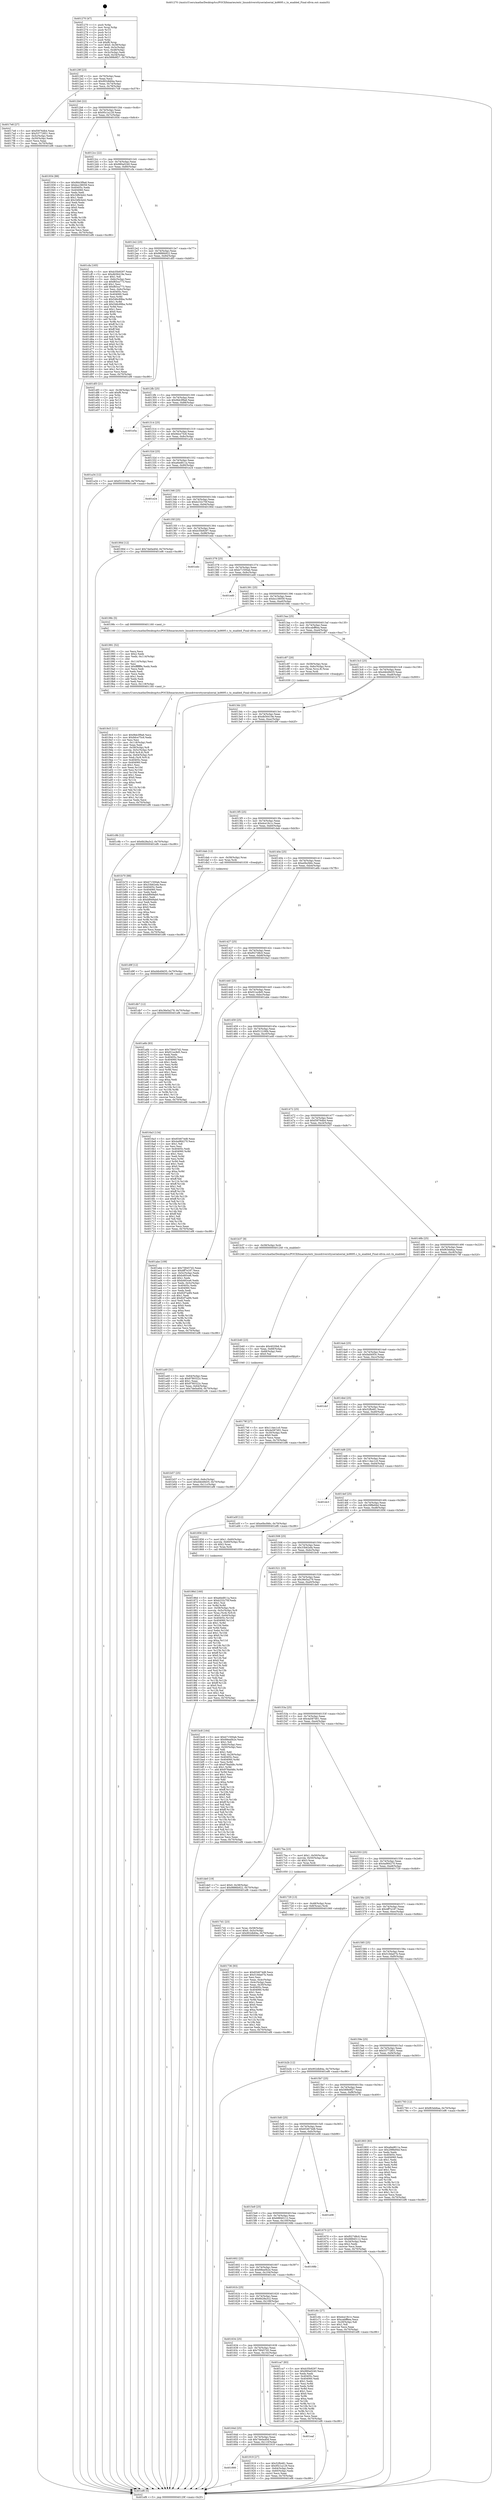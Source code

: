 digraph "0x401270" {
  label = "0x401270 (/mnt/c/Users/mathe/Desktop/tcc/POCII/binaries/extr_linuxdriversttyserialserial_ks8695.c_tx_enabled_Final-ollvm.out::main(0))"
  labelloc = "t"
  node[shape=record]

  Entry [label="",width=0.3,height=0.3,shape=circle,fillcolor=black,style=filled]
  "0x40129f" [label="{
     0x40129f [23]\l
     | [instrs]\l
     &nbsp;&nbsp;0x40129f \<+3\>: mov -0x70(%rbp),%eax\l
     &nbsp;&nbsp;0x4012a2 \<+2\>: mov %eax,%ecx\l
     &nbsp;&nbsp;0x4012a4 \<+6\>: sub $0x902db84a,%ecx\l
     &nbsp;&nbsp;0x4012aa \<+3\>: mov %eax,-0x74(%rbp)\l
     &nbsp;&nbsp;0x4012ad \<+3\>: mov %ecx,-0x78(%rbp)\l
     &nbsp;&nbsp;0x4012b0 \<+6\>: je 00000000004017e8 \<main+0x578\>\l
  }"]
  "0x4017e8" [label="{
     0x4017e8 [27]\l
     | [instrs]\l
     &nbsp;&nbsp;0x4017e8 \<+5\>: mov $0xf3976db4,%eax\l
     &nbsp;&nbsp;0x4017ed \<+5\>: mov $0x53772851,%ecx\l
     &nbsp;&nbsp;0x4017f2 \<+3\>: mov -0x5c(%rbp),%edx\l
     &nbsp;&nbsp;0x4017f5 \<+3\>: cmp -0x50(%rbp),%edx\l
     &nbsp;&nbsp;0x4017f8 \<+3\>: cmovl %ecx,%eax\l
     &nbsp;&nbsp;0x4017fb \<+3\>: mov %eax,-0x70(%rbp)\l
     &nbsp;&nbsp;0x4017fe \<+5\>: jmp 0000000000401ef6 \<main+0xc86\>\l
  }"]
  "0x4012b6" [label="{
     0x4012b6 [22]\l
     | [instrs]\l
     &nbsp;&nbsp;0x4012b6 \<+5\>: jmp 00000000004012bb \<main+0x4b\>\l
     &nbsp;&nbsp;0x4012bb \<+3\>: mov -0x74(%rbp),%eax\l
     &nbsp;&nbsp;0x4012be \<+5\>: sub $0x95c1a129,%eax\l
     &nbsp;&nbsp;0x4012c3 \<+3\>: mov %eax,-0x7c(%rbp)\l
     &nbsp;&nbsp;0x4012c6 \<+6\>: je 0000000000401934 \<main+0x6c4\>\l
  }"]
  Exit [label="",width=0.3,height=0.3,shape=circle,fillcolor=black,style=filled,peripheries=2]
  "0x401934" [label="{
     0x401934 [88]\l
     | [instrs]\l
     &nbsp;&nbsp;0x401934 \<+5\>: mov $0x9bb3f9a6,%eax\l
     &nbsp;&nbsp;0x401939 \<+5\>: mov $0xbcc38059,%ecx\l
     &nbsp;&nbsp;0x40193e \<+7\>: mov 0x40405c,%edx\l
     &nbsp;&nbsp;0x401945 \<+7\>: mov 0x404060,%esi\l
     &nbsp;&nbsp;0x40194c \<+2\>: mov %edx,%edi\l
     &nbsp;&nbsp;0x40194e \<+6\>: sub $0x34fb3e42,%edi\l
     &nbsp;&nbsp;0x401954 \<+3\>: sub $0x1,%edi\l
     &nbsp;&nbsp;0x401957 \<+6\>: add $0x34fb3e42,%edi\l
     &nbsp;&nbsp;0x40195d \<+3\>: imul %edi,%edx\l
     &nbsp;&nbsp;0x401960 \<+3\>: and $0x1,%edx\l
     &nbsp;&nbsp;0x401963 \<+3\>: cmp $0x0,%edx\l
     &nbsp;&nbsp;0x401966 \<+4\>: sete %r8b\l
     &nbsp;&nbsp;0x40196a \<+3\>: cmp $0xa,%esi\l
     &nbsp;&nbsp;0x40196d \<+4\>: setl %r9b\l
     &nbsp;&nbsp;0x401971 \<+3\>: mov %r8b,%r10b\l
     &nbsp;&nbsp;0x401974 \<+3\>: and %r9b,%r10b\l
     &nbsp;&nbsp;0x401977 \<+3\>: xor %r9b,%r8b\l
     &nbsp;&nbsp;0x40197a \<+3\>: or %r8b,%r10b\l
     &nbsp;&nbsp;0x40197d \<+4\>: test $0x1,%r10b\l
     &nbsp;&nbsp;0x401981 \<+3\>: cmovne %ecx,%eax\l
     &nbsp;&nbsp;0x401984 \<+3\>: mov %eax,-0x70(%rbp)\l
     &nbsp;&nbsp;0x401987 \<+5\>: jmp 0000000000401ef6 \<main+0xc86\>\l
  }"]
  "0x4012cc" [label="{
     0x4012cc [22]\l
     | [instrs]\l
     &nbsp;&nbsp;0x4012cc \<+5\>: jmp 00000000004012d1 \<main+0x61\>\l
     &nbsp;&nbsp;0x4012d1 \<+3\>: mov -0x74(%rbp),%eax\l
     &nbsp;&nbsp;0x4012d4 \<+5\>: sub $0x980a0240,%eax\l
     &nbsp;&nbsp;0x4012d9 \<+3\>: mov %eax,-0x80(%rbp)\l
     &nbsp;&nbsp;0x4012dc \<+6\>: je 0000000000401cfa \<main+0xa8a\>\l
  }"]
  "0x401db7" [label="{
     0x401db7 [12]\l
     | [instrs]\l
     &nbsp;&nbsp;0x401db7 \<+7\>: movl $0x36e5a279,-0x70(%rbp)\l
     &nbsp;&nbsp;0x401dbe \<+5\>: jmp 0000000000401ef6 \<main+0xc86\>\l
  }"]
  "0x401cfa" [label="{
     0x401cfa [165]\l
     | [instrs]\l
     &nbsp;&nbsp;0x401cfa \<+5\>: mov $0xb35b9297,%eax\l
     &nbsp;&nbsp;0x401cff \<+5\>: mov $0xdb56419e,%ecx\l
     &nbsp;&nbsp;0x401d04 \<+2\>: mov $0x1,%dl\l
     &nbsp;&nbsp;0x401d06 \<+3\>: mov -0x6c(%rbp),%esi\l
     &nbsp;&nbsp;0x401d09 \<+6\>: sub $0xf83ca773,%esi\l
     &nbsp;&nbsp;0x401d0f \<+3\>: add $0x1,%esi\l
     &nbsp;&nbsp;0x401d12 \<+6\>: add $0xf83ca773,%esi\l
     &nbsp;&nbsp;0x401d18 \<+3\>: mov %esi,-0x6c(%rbp)\l
     &nbsp;&nbsp;0x401d1b \<+7\>: mov 0x40405c,%esi\l
     &nbsp;&nbsp;0x401d22 \<+7\>: mov 0x404060,%edi\l
     &nbsp;&nbsp;0x401d29 \<+3\>: mov %esi,%r8d\l
     &nbsp;&nbsp;0x401d2c \<+7\>: sub $0x546c89ba,%r8d\l
     &nbsp;&nbsp;0x401d33 \<+4\>: sub $0x1,%r8d\l
     &nbsp;&nbsp;0x401d37 \<+7\>: add $0x546c89ba,%r8d\l
     &nbsp;&nbsp;0x401d3e \<+4\>: imul %r8d,%esi\l
     &nbsp;&nbsp;0x401d42 \<+3\>: and $0x1,%esi\l
     &nbsp;&nbsp;0x401d45 \<+3\>: cmp $0x0,%esi\l
     &nbsp;&nbsp;0x401d48 \<+4\>: sete %r9b\l
     &nbsp;&nbsp;0x401d4c \<+3\>: cmp $0xa,%edi\l
     &nbsp;&nbsp;0x401d4f \<+4\>: setl %r10b\l
     &nbsp;&nbsp;0x401d53 \<+3\>: mov %r9b,%r11b\l
     &nbsp;&nbsp;0x401d56 \<+4\>: xor $0xff,%r11b\l
     &nbsp;&nbsp;0x401d5a \<+3\>: mov %r10b,%bl\l
     &nbsp;&nbsp;0x401d5d \<+3\>: xor $0xff,%bl\l
     &nbsp;&nbsp;0x401d60 \<+3\>: xor $0x0,%dl\l
     &nbsp;&nbsp;0x401d63 \<+3\>: mov %r11b,%r14b\l
     &nbsp;&nbsp;0x401d66 \<+4\>: and $0x0,%r14b\l
     &nbsp;&nbsp;0x401d6a \<+3\>: and %dl,%r9b\l
     &nbsp;&nbsp;0x401d6d \<+3\>: mov %bl,%r15b\l
     &nbsp;&nbsp;0x401d70 \<+4\>: and $0x0,%r15b\l
     &nbsp;&nbsp;0x401d74 \<+3\>: and %dl,%r10b\l
     &nbsp;&nbsp;0x401d77 \<+3\>: or %r9b,%r14b\l
     &nbsp;&nbsp;0x401d7a \<+3\>: or %r10b,%r15b\l
     &nbsp;&nbsp;0x401d7d \<+3\>: xor %r15b,%r14b\l
     &nbsp;&nbsp;0x401d80 \<+3\>: or %bl,%r11b\l
     &nbsp;&nbsp;0x401d83 \<+4\>: xor $0xff,%r11b\l
     &nbsp;&nbsp;0x401d87 \<+3\>: or $0x0,%dl\l
     &nbsp;&nbsp;0x401d8a \<+3\>: and %dl,%r11b\l
     &nbsp;&nbsp;0x401d8d \<+3\>: or %r11b,%r14b\l
     &nbsp;&nbsp;0x401d90 \<+4\>: test $0x1,%r14b\l
     &nbsp;&nbsp;0x401d94 \<+3\>: cmovne %ecx,%eax\l
     &nbsp;&nbsp;0x401d97 \<+3\>: mov %eax,-0x70(%rbp)\l
     &nbsp;&nbsp;0x401d9a \<+5\>: jmp 0000000000401ef6 \<main+0xc86\>\l
  }"]
  "0x4012e2" [label="{
     0x4012e2 [25]\l
     | [instrs]\l
     &nbsp;&nbsp;0x4012e2 \<+5\>: jmp 00000000004012e7 \<main+0x77\>\l
     &nbsp;&nbsp;0x4012e7 \<+3\>: mov -0x74(%rbp),%eax\l
     &nbsp;&nbsp;0x4012ea \<+5\>: sub $0x9886b922,%eax\l
     &nbsp;&nbsp;0x4012ef \<+6\>: mov %eax,-0x84(%rbp)\l
     &nbsp;&nbsp;0x4012f5 \<+6\>: je 0000000000401df3 \<main+0xb83\>\l
  }"]
  "0x401c9b" [label="{
     0x401c9b [12]\l
     | [instrs]\l
     &nbsp;&nbsp;0x401c9b \<+7\>: movl $0x6b28a3c2,-0x70(%rbp)\l
     &nbsp;&nbsp;0x401ca2 \<+5\>: jmp 0000000000401ef6 \<main+0xc86\>\l
  }"]
  "0x401df3" [label="{
     0x401df3 [21]\l
     | [instrs]\l
     &nbsp;&nbsp;0x401df3 \<+3\>: mov -0x38(%rbp),%eax\l
     &nbsp;&nbsp;0x401df6 \<+7\>: add $0xf8,%rsp\l
     &nbsp;&nbsp;0x401dfd \<+1\>: pop %rbx\l
     &nbsp;&nbsp;0x401dfe \<+2\>: pop %r12\l
     &nbsp;&nbsp;0x401e00 \<+2\>: pop %r13\l
     &nbsp;&nbsp;0x401e02 \<+2\>: pop %r14\l
     &nbsp;&nbsp;0x401e04 \<+2\>: pop %r15\l
     &nbsp;&nbsp;0x401e06 \<+1\>: pop %rbp\l
     &nbsp;&nbsp;0x401e07 \<+1\>: ret\l
  }"]
  "0x4012fb" [label="{
     0x4012fb [25]\l
     | [instrs]\l
     &nbsp;&nbsp;0x4012fb \<+5\>: jmp 0000000000401300 \<main+0x90\>\l
     &nbsp;&nbsp;0x401300 \<+3\>: mov -0x74(%rbp),%eax\l
     &nbsp;&nbsp;0x401303 \<+5\>: sub $0x9bb3f9a6,%eax\l
     &nbsp;&nbsp;0x401308 \<+6\>: mov %eax,-0x88(%rbp)\l
     &nbsp;&nbsp;0x40130e \<+6\>: je 0000000000401e5a \<main+0xbea\>\l
  }"]
  "0x401b57" [label="{
     0x401b57 [25]\l
     | [instrs]\l
     &nbsp;&nbsp;0x401b57 \<+7\>: movl $0x0,-0x6c(%rbp)\l
     &nbsp;&nbsp;0x401b5e \<+7\>: movl $0xd4b49d35,-0x70(%rbp)\l
     &nbsp;&nbsp;0x401b65 \<+6\>: mov %eax,-0x11c(%rbp)\l
     &nbsp;&nbsp;0x401b6b \<+5\>: jmp 0000000000401ef6 \<main+0xc86\>\l
  }"]
  "0x401e5a" [label="{
     0x401e5a\l
  }", style=dashed]
  "0x401314" [label="{
     0x401314 [25]\l
     | [instrs]\l
     &nbsp;&nbsp;0x401314 \<+5\>: jmp 0000000000401319 \<main+0xa9\>\l
     &nbsp;&nbsp;0x401319 \<+3\>: mov -0x74(%rbp),%eax\l
     &nbsp;&nbsp;0x40131c \<+5\>: sub $0x9dce75c6,%eax\l
     &nbsp;&nbsp;0x401321 \<+6\>: mov %eax,-0x8c(%rbp)\l
     &nbsp;&nbsp;0x401327 \<+6\>: je 0000000000401a34 \<main+0x7c4\>\l
  }"]
  "0x401b40" [label="{
     0x401b40 [23]\l
     | [instrs]\l
     &nbsp;&nbsp;0x401b40 \<+10\>: movabs $0x4020b6,%rdi\l
     &nbsp;&nbsp;0x401b4a \<+3\>: mov %eax,-0x68(%rbp)\l
     &nbsp;&nbsp;0x401b4d \<+3\>: mov -0x68(%rbp),%esi\l
     &nbsp;&nbsp;0x401b50 \<+2\>: mov $0x0,%al\l
     &nbsp;&nbsp;0x401b52 \<+5\>: call 0000000000401040 \<printf@plt\>\l
     | [calls]\l
     &nbsp;&nbsp;0x401040 \{1\} (unknown)\l
  }"]
  "0x401a34" [label="{
     0x401a34 [12]\l
     | [instrs]\l
     &nbsp;&nbsp;0x401a34 \<+7\>: movl $0xf312190b,-0x70(%rbp)\l
     &nbsp;&nbsp;0x401a3b \<+5\>: jmp 0000000000401ef6 \<main+0xc86\>\l
  }"]
  "0x40132d" [label="{
     0x40132d [25]\l
     | [instrs]\l
     &nbsp;&nbsp;0x40132d \<+5\>: jmp 0000000000401332 \<main+0xc2\>\l
     &nbsp;&nbsp;0x401332 \<+3\>: mov -0x74(%rbp),%eax\l
     &nbsp;&nbsp;0x401335 \<+5\>: sub $0xa6ed811a,%eax\l
     &nbsp;&nbsp;0x40133a \<+6\>: mov %eax,-0x90(%rbp)\l
     &nbsp;&nbsp;0x401340 \<+6\>: je 0000000000401e24 \<main+0xbb4\>\l
  }"]
  "0x4019c5" [label="{
     0x4019c5 [111]\l
     | [instrs]\l
     &nbsp;&nbsp;0x4019c5 \<+5\>: mov $0x9bb3f9a6,%ecx\l
     &nbsp;&nbsp;0x4019ca \<+5\>: mov $0x9dce75c6,%edx\l
     &nbsp;&nbsp;0x4019cf \<+2\>: xor %esi,%esi\l
     &nbsp;&nbsp;0x4019d1 \<+6\>: mov -0x118(%rbp),%edi\l
     &nbsp;&nbsp;0x4019d7 \<+3\>: imul %eax,%edi\l
     &nbsp;&nbsp;0x4019da \<+4\>: mov -0x58(%rbp),%r8\l
     &nbsp;&nbsp;0x4019de \<+4\>: movslq -0x5c(%rbp),%r9\l
     &nbsp;&nbsp;0x4019e2 \<+4\>: mov (%r8,%r9,8),%r8\l
     &nbsp;&nbsp;0x4019e6 \<+4\>: movslq -0x64(%rbp),%r9\l
     &nbsp;&nbsp;0x4019ea \<+4\>: mov %edi,(%r8,%r9,4)\l
     &nbsp;&nbsp;0x4019ee \<+7\>: mov 0x40405c,%eax\l
     &nbsp;&nbsp;0x4019f5 \<+7\>: mov 0x404060,%edi\l
     &nbsp;&nbsp;0x4019fc \<+3\>: sub $0x1,%esi\l
     &nbsp;&nbsp;0x4019ff \<+3\>: mov %eax,%r10d\l
     &nbsp;&nbsp;0x401a02 \<+3\>: add %esi,%r10d\l
     &nbsp;&nbsp;0x401a05 \<+4\>: imul %r10d,%eax\l
     &nbsp;&nbsp;0x401a09 \<+3\>: and $0x1,%eax\l
     &nbsp;&nbsp;0x401a0c \<+3\>: cmp $0x0,%eax\l
     &nbsp;&nbsp;0x401a0f \<+4\>: sete %r11b\l
     &nbsp;&nbsp;0x401a13 \<+3\>: cmp $0xa,%edi\l
     &nbsp;&nbsp;0x401a16 \<+3\>: setl %bl\l
     &nbsp;&nbsp;0x401a19 \<+3\>: mov %r11b,%r14b\l
     &nbsp;&nbsp;0x401a1c \<+3\>: and %bl,%r14b\l
     &nbsp;&nbsp;0x401a1f \<+3\>: xor %bl,%r11b\l
     &nbsp;&nbsp;0x401a22 \<+3\>: or %r11b,%r14b\l
     &nbsp;&nbsp;0x401a25 \<+4\>: test $0x1,%r14b\l
     &nbsp;&nbsp;0x401a29 \<+3\>: cmovne %edx,%ecx\l
     &nbsp;&nbsp;0x401a2c \<+3\>: mov %ecx,-0x70(%rbp)\l
     &nbsp;&nbsp;0x401a2f \<+5\>: jmp 0000000000401ef6 \<main+0xc86\>\l
  }"]
  "0x401e24" [label="{
     0x401e24\l
  }", style=dashed]
  "0x401346" [label="{
     0x401346 [25]\l
     | [instrs]\l
     &nbsp;&nbsp;0x401346 \<+5\>: jmp 000000000040134b \<main+0xdb\>\l
     &nbsp;&nbsp;0x40134b \<+3\>: mov -0x74(%rbp),%eax\l
     &nbsp;&nbsp;0x40134e \<+5\>: sub $0xb232c70f,%eax\l
     &nbsp;&nbsp;0x401353 \<+6\>: mov %eax,-0x94(%rbp)\l
     &nbsp;&nbsp;0x401359 \<+6\>: je 000000000040190d \<main+0x69d\>\l
  }"]
  "0x401991" [label="{
     0x401991 [52]\l
     | [instrs]\l
     &nbsp;&nbsp;0x401991 \<+2\>: xor %ecx,%ecx\l
     &nbsp;&nbsp;0x401993 \<+5\>: mov $0x2,%edx\l
     &nbsp;&nbsp;0x401998 \<+6\>: mov %edx,-0x114(%rbp)\l
     &nbsp;&nbsp;0x40199e \<+1\>: cltd\l
     &nbsp;&nbsp;0x40199f \<+6\>: mov -0x114(%rbp),%esi\l
     &nbsp;&nbsp;0x4019a5 \<+2\>: idiv %esi\l
     &nbsp;&nbsp;0x4019a7 \<+6\>: imul $0xfffffffe,%edx,%edx\l
     &nbsp;&nbsp;0x4019ad \<+2\>: mov %ecx,%edi\l
     &nbsp;&nbsp;0x4019af \<+2\>: sub %edx,%edi\l
     &nbsp;&nbsp;0x4019b1 \<+2\>: mov %ecx,%edx\l
     &nbsp;&nbsp;0x4019b3 \<+3\>: sub $0x1,%edx\l
     &nbsp;&nbsp;0x4019b6 \<+2\>: add %edx,%edi\l
     &nbsp;&nbsp;0x4019b8 \<+2\>: sub %edi,%ecx\l
     &nbsp;&nbsp;0x4019ba \<+6\>: mov %ecx,-0x118(%rbp)\l
     &nbsp;&nbsp;0x4019c0 \<+5\>: call 0000000000401160 \<next_i\>\l
     | [calls]\l
     &nbsp;&nbsp;0x401160 \{1\} (/mnt/c/Users/mathe/Desktop/tcc/POCII/binaries/extr_linuxdriversttyserialserial_ks8695.c_tx_enabled_Final-ollvm.out::next_i)\l
  }"]
  "0x40190d" [label="{
     0x40190d [12]\l
     | [instrs]\l
     &nbsp;&nbsp;0x40190d \<+7\>: movl $0x7de0a40d,-0x70(%rbp)\l
     &nbsp;&nbsp;0x401914 \<+5\>: jmp 0000000000401ef6 \<main+0xc86\>\l
  }"]
  "0x40135f" [label="{
     0x40135f [25]\l
     | [instrs]\l
     &nbsp;&nbsp;0x40135f \<+5\>: jmp 0000000000401364 \<main+0xf4\>\l
     &nbsp;&nbsp;0x401364 \<+3\>: mov -0x74(%rbp),%eax\l
     &nbsp;&nbsp;0x401367 \<+5\>: sub $0xb35b9297,%eax\l
     &nbsp;&nbsp;0x40136c \<+6\>: mov %eax,-0x98(%rbp)\l
     &nbsp;&nbsp;0x401372 \<+6\>: je 0000000000401edc \<main+0xc6c\>\l
  }"]
  "0x401666" [label="{
     0x401666\l
  }", style=dashed]
  "0x401edc" [label="{
     0x401edc\l
  }", style=dashed]
  "0x401378" [label="{
     0x401378 [25]\l
     | [instrs]\l
     &nbsp;&nbsp;0x401378 \<+5\>: jmp 000000000040137d \<main+0x10d\>\l
     &nbsp;&nbsp;0x40137d \<+3\>: mov -0x74(%rbp),%eax\l
     &nbsp;&nbsp;0x401380 \<+5\>: sub $0xb71500ab,%eax\l
     &nbsp;&nbsp;0x401385 \<+6\>: mov %eax,-0x9c(%rbp)\l
     &nbsp;&nbsp;0x40138b \<+6\>: je 0000000000401ed0 \<main+0xc60\>\l
  }"]
  "0x401919" [label="{
     0x401919 [27]\l
     | [instrs]\l
     &nbsp;&nbsp;0x401919 \<+5\>: mov $0x52fb481,%eax\l
     &nbsp;&nbsp;0x40191e \<+5\>: mov $0x95c1a129,%ecx\l
     &nbsp;&nbsp;0x401923 \<+3\>: mov -0x64(%rbp),%edx\l
     &nbsp;&nbsp;0x401926 \<+3\>: cmp -0x60(%rbp),%edx\l
     &nbsp;&nbsp;0x401929 \<+3\>: cmovl %ecx,%eax\l
     &nbsp;&nbsp;0x40192c \<+3\>: mov %eax,-0x70(%rbp)\l
     &nbsp;&nbsp;0x40192f \<+5\>: jmp 0000000000401ef6 \<main+0xc86\>\l
  }"]
  "0x401ed0" [label="{
     0x401ed0\l
  }", style=dashed]
  "0x401391" [label="{
     0x401391 [25]\l
     | [instrs]\l
     &nbsp;&nbsp;0x401391 \<+5\>: jmp 0000000000401396 \<main+0x126\>\l
     &nbsp;&nbsp;0x401396 \<+3\>: mov -0x74(%rbp),%eax\l
     &nbsp;&nbsp;0x401399 \<+5\>: sub $0xbcc38059,%eax\l
     &nbsp;&nbsp;0x40139e \<+6\>: mov %eax,-0xa0(%rbp)\l
     &nbsp;&nbsp;0x4013a4 \<+6\>: je 000000000040198c \<main+0x71c\>\l
  }"]
  "0x40164d" [label="{
     0x40164d [25]\l
     | [instrs]\l
     &nbsp;&nbsp;0x40164d \<+5\>: jmp 0000000000401652 \<main+0x3e2\>\l
     &nbsp;&nbsp;0x401652 \<+3\>: mov -0x74(%rbp),%eax\l
     &nbsp;&nbsp;0x401655 \<+5\>: sub $0x7de0a40d,%eax\l
     &nbsp;&nbsp;0x40165a \<+6\>: mov %eax,-0x110(%rbp)\l
     &nbsp;&nbsp;0x401660 \<+6\>: je 0000000000401919 \<main+0x6a9\>\l
  }"]
  "0x40198c" [label="{
     0x40198c [5]\l
     | [instrs]\l
     &nbsp;&nbsp;0x40198c \<+5\>: call 0000000000401160 \<next_i\>\l
     | [calls]\l
     &nbsp;&nbsp;0x401160 \{1\} (/mnt/c/Users/mathe/Desktop/tcc/POCII/binaries/extr_linuxdriversttyserialserial_ks8695.c_tx_enabled_Final-ollvm.out::next_i)\l
  }"]
  "0x4013aa" [label="{
     0x4013aa [25]\l
     | [instrs]\l
     &nbsp;&nbsp;0x4013aa \<+5\>: jmp 00000000004013af \<main+0x13f\>\l
     &nbsp;&nbsp;0x4013af \<+3\>: mov -0x74(%rbp),%eax\l
     &nbsp;&nbsp;0x4013b2 \<+5\>: sub $0xcabff6ea,%eax\l
     &nbsp;&nbsp;0x4013b7 \<+6\>: mov %eax,-0xa4(%rbp)\l
     &nbsp;&nbsp;0x4013bd \<+6\>: je 0000000000401c87 \<main+0xa17\>\l
  }"]
  "0x401eaf" [label="{
     0x401eaf\l
  }", style=dashed]
  "0x401c87" [label="{
     0x401c87 [20]\l
     | [instrs]\l
     &nbsp;&nbsp;0x401c87 \<+4\>: mov -0x58(%rbp),%rax\l
     &nbsp;&nbsp;0x401c8b \<+4\>: movslq -0x6c(%rbp),%rcx\l
     &nbsp;&nbsp;0x401c8f \<+4\>: mov (%rax,%rcx,8),%rax\l
     &nbsp;&nbsp;0x401c93 \<+3\>: mov %rax,%rdi\l
     &nbsp;&nbsp;0x401c96 \<+5\>: call 0000000000401030 \<free@plt\>\l
     | [calls]\l
     &nbsp;&nbsp;0x401030 \{1\} (unknown)\l
  }"]
  "0x4013c3" [label="{
     0x4013c3 [25]\l
     | [instrs]\l
     &nbsp;&nbsp;0x4013c3 \<+5\>: jmp 00000000004013c8 \<main+0x158\>\l
     &nbsp;&nbsp;0x4013c8 \<+3\>: mov -0x74(%rbp),%eax\l
     &nbsp;&nbsp;0x4013cb \<+5\>: sub $0xd4b49d35,%eax\l
     &nbsp;&nbsp;0x4013d0 \<+6\>: mov %eax,-0xa8(%rbp)\l
     &nbsp;&nbsp;0x4013d6 \<+6\>: je 0000000000401b70 \<main+0x900\>\l
  }"]
  "0x401634" [label="{
     0x401634 [25]\l
     | [instrs]\l
     &nbsp;&nbsp;0x401634 \<+5\>: jmp 0000000000401639 \<main+0x3c9\>\l
     &nbsp;&nbsp;0x401639 \<+3\>: mov -0x74(%rbp),%eax\l
     &nbsp;&nbsp;0x40163c \<+5\>: sub $0x758457d2,%eax\l
     &nbsp;&nbsp;0x401641 \<+6\>: mov %eax,-0x10c(%rbp)\l
     &nbsp;&nbsp;0x401647 \<+6\>: je 0000000000401eaf \<main+0xc3f\>\l
  }"]
  "0x401b70" [label="{
     0x401b70 [88]\l
     | [instrs]\l
     &nbsp;&nbsp;0x401b70 \<+5\>: mov $0xb71500ab,%eax\l
     &nbsp;&nbsp;0x401b75 \<+5\>: mov $0x33b62efa,%ecx\l
     &nbsp;&nbsp;0x401b7a \<+7\>: mov 0x40405c,%edx\l
     &nbsp;&nbsp;0x401b81 \<+7\>: mov 0x404060,%esi\l
     &nbsp;&nbsp;0x401b88 \<+2\>: mov %edx,%edi\l
     &nbsp;&nbsp;0x401b8a \<+6\>: add $0xbf849ab0,%edi\l
     &nbsp;&nbsp;0x401b90 \<+3\>: sub $0x1,%edi\l
     &nbsp;&nbsp;0x401b93 \<+6\>: sub $0xbf849ab0,%edi\l
     &nbsp;&nbsp;0x401b99 \<+3\>: imul %edi,%edx\l
     &nbsp;&nbsp;0x401b9c \<+3\>: and $0x1,%edx\l
     &nbsp;&nbsp;0x401b9f \<+3\>: cmp $0x0,%edx\l
     &nbsp;&nbsp;0x401ba2 \<+4\>: sete %r8b\l
     &nbsp;&nbsp;0x401ba6 \<+3\>: cmp $0xa,%esi\l
     &nbsp;&nbsp;0x401ba9 \<+4\>: setl %r9b\l
     &nbsp;&nbsp;0x401bad \<+3\>: mov %r8b,%r10b\l
     &nbsp;&nbsp;0x401bb0 \<+3\>: and %r9b,%r10b\l
     &nbsp;&nbsp;0x401bb3 \<+3\>: xor %r9b,%r8b\l
     &nbsp;&nbsp;0x401bb6 \<+3\>: or %r8b,%r10b\l
     &nbsp;&nbsp;0x401bb9 \<+4\>: test $0x1,%r10b\l
     &nbsp;&nbsp;0x401bbd \<+3\>: cmovne %ecx,%eax\l
     &nbsp;&nbsp;0x401bc0 \<+3\>: mov %eax,-0x70(%rbp)\l
     &nbsp;&nbsp;0x401bc3 \<+5\>: jmp 0000000000401ef6 \<main+0xc86\>\l
  }"]
  "0x4013dc" [label="{
     0x4013dc [25]\l
     | [instrs]\l
     &nbsp;&nbsp;0x4013dc \<+5\>: jmp 00000000004013e1 \<main+0x171\>\l
     &nbsp;&nbsp;0x4013e1 \<+3\>: mov -0x74(%rbp),%eax\l
     &nbsp;&nbsp;0x4013e4 \<+5\>: sub $0xdb56419e,%eax\l
     &nbsp;&nbsp;0x4013e9 \<+6\>: mov %eax,-0xac(%rbp)\l
     &nbsp;&nbsp;0x4013ef \<+6\>: je 0000000000401d9f \<main+0xb2f\>\l
  }"]
  "0x401ca7" [label="{
     0x401ca7 [83]\l
     | [instrs]\l
     &nbsp;&nbsp;0x401ca7 \<+5\>: mov $0xb35b9297,%eax\l
     &nbsp;&nbsp;0x401cac \<+5\>: mov $0x980a0240,%ecx\l
     &nbsp;&nbsp;0x401cb1 \<+2\>: xor %edx,%edx\l
     &nbsp;&nbsp;0x401cb3 \<+7\>: mov 0x40405c,%esi\l
     &nbsp;&nbsp;0x401cba \<+7\>: mov 0x404060,%edi\l
     &nbsp;&nbsp;0x401cc1 \<+3\>: sub $0x1,%edx\l
     &nbsp;&nbsp;0x401cc4 \<+3\>: mov %esi,%r8d\l
     &nbsp;&nbsp;0x401cc7 \<+3\>: add %edx,%r8d\l
     &nbsp;&nbsp;0x401cca \<+4\>: imul %r8d,%esi\l
     &nbsp;&nbsp;0x401cce \<+3\>: and $0x1,%esi\l
     &nbsp;&nbsp;0x401cd1 \<+3\>: cmp $0x0,%esi\l
     &nbsp;&nbsp;0x401cd4 \<+4\>: sete %r9b\l
     &nbsp;&nbsp;0x401cd8 \<+3\>: cmp $0xa,%edi\l
     &nbsp;&nbsp;0x401cdb \<+4\>: setl %r10b\l
     &nbsp;&nbsp;0x401cdf \<+3\>: mov %r9b,%r11b\l
     &nbsp;&nbsp;0x401ce2 \<+3\>: and %r10b,%r11b\l
     &nbsp;&nbsp;0x401ce5 \<+3\>: xor %r10b,%r9b\l
     &nbsp;&nbsp;0x401ce8 \<+3\>: or %r9b,%r11b\l
     &nbsp;&nbsp;0x401ceb \<+4\>: test $0x1,%r11b\l
     &nbsp;&nbsp;0x401cef \<+3\>: cmovne %ecx,%eax\l
     &nbsp;&nbsp;0x401cf2 \<+3\>: mov %eax,-0x70(%rbp)\l
     &nbsp;&nbsp;0x401cf5 \<+5\>: jmp 0000000000401ef6 \<main+0xc86\>\l
  }"]
  "0x401d9f" [label="{
     0x401d9f [12]\l
     | [instrs]\l
     &nbsp;&nbsp;0x401d9f \<+7\>: movl $0xd4b49d35,-0x70(%rbp)\l
     &nbsp;&nbsp;0x401da6 \<+5\>: jmp 0000000000401ef6 \<main+0xc86\>\l
  }"]
  "0x4013f5" [label="{
     0x4013f5 [25]\l
     | [instrs]\l
     &nbsp;&nbsp;0x4013f5 \<+5\>: jmp 00000000004013fa \<main+0x18a\>\l
     &nbsp;&nbsp;0x4013fa \<+3\>: mov -0x74(%rbp),%eax\l
     &nbsp;&nbsp;0x4013fd \<+5\>: sub $0xdce19c1c,%eax\l
     &nbsp;&nbsp;0x401402 \<+6\>: mov %eax,-0xb0(%rbp)\l
     &nbsp;&nbsp;0x401408 \<+6\>: je 0000000000401dab \<main+0xb3b\>\l
  }"]
  "0x40161b" [label="{
     0x40161b [25]\l
     | [instrs]\l
     &nbsp;&nbsp;0x40161b \<+5\>: jmp 0000000000401620 \<main+0x3b0\>\l
     &nbsp;&nbsp;0x401620 \<+3\>: mov -0x74(%rbp),%eax\l
     &nbsp;&nbsp;0x401623 \<+5\>: sub $0x6b28a3c2,%eax\l
     &nbsp;&nbsp;0x401628 \<+6\>: mov %eax,-0x108(%rbp)\l
     &nbsp;&nbsp;0x40162e \<+6\>: je 0000000000401ca7 \<main+0xa37\>\l
  }"]
  "0x401dab" [label="{
     0x401dab [12]\l
     | [instrs]\l
     &nbsp;&nbsp;0x401dab \<+4\>: mov -0x58(%rbp),%rax\l
     &nbsp;&nbsp;0x401daf \<+3\>: mov %rax,%rdi\l
     &nbsp;&nbsp;0x401db2 \<+5\>: call 0000000000401030 \<free@plt\>\l
     | [calls]\l
     &nbsp;&nbsp;0x401030 \{1\} (unknown)\l
  }"]
  "0x40140e" [label="{
     0x40140e [25]\l
     | [instrs]\l
     &nbsp;&nbsp;0x40140e \<+5\>: jmp 0000000000401413 \<main+0x1a3\>\l
     &nbsp;&nbsp;0x401413 \<+3\>: mov -0x74(%rbp),%eax\l
     &nbsp;&nbsp;0x401416 \<+5\>: sub $0xe0bcf46c,%eax\l
     &nbsp;&nbsp;0x40141b \<+6\>: mov %eax,-0xb4(%rbp)\l
     &nbsp;&nbsp;0x401421 \<+6\>: je 0000000000401a6b \<main+0x7fb\>\l
  }"]
  "0x401c6c" [label="{
     0x401c6c [27]\l
     | [instrs]\l
     &nbsp;&nbsp;0x401c6c \<+5\>: mov $0xdce19c1c,%eax\l
     &nbsp;&nbsp;0x401c71 \<+5\>: mov $0xcabff6ea,%ecx\l
     &nbsp;&nbsp;0x401c76 \<+3\>: mov -0x29(%rbp),%dl\l
     &nbsp;&nbsp;0x401c79 \<+3\>: test $0x1,%dl\l
     &nbsp;&nbsp;0x401c7c \<+3\>: cmovne %ecx,%eax\l
     &nbsp;&nbsp;0x401c7f \<+3\>: mov %eax,-0x70(%rbp)\l
     &nbsp;&nbsp;0x401c82 \<+5\>: jmp 0000000000401ef6 \<main+0xc86\>\l
  }"]
  "0x401a6b" [label="{
     0x401a6b [83]\l
     | [instrs]\l
     &nbsp;&nbsp;0x401a6b \<+5\>: mov $0x758457d2,%eax\l
     &nbsp;&nbsp;0x401a70 \<+5\>: mov $0xf21ec8d5,%ecx\l
     &nbsp;&nbsp;0x401a75 \<+2\>: xor %edx,%edx\l
     &nbsp;&nbsp;0x401a77 \<+7\>: mov 0x40405c,%esi\l
     &nbsp;&nbsp;0x401a7e \<+7\>: mov 0x404060,%edi\l
     &nbsp;&nbsp;0x401a85 \<+3\>: sub $0x1,%edx\l
     &nbsp;&nbsp;0x401a88 \<+3\>: mov %esi,%r8d\l
     &nbsp;&nbsp;0x401a8b \<+3\>: add %edx,%r8d\l
     &nbsp;&nbsp;0x401a8e \<+4\>: imul %r8d,%esi\l
     &nbsp;&nbsp;0x401a92 \<+3\>: and $0x1,%esi\l
     &nbsp;&nbsp;0x401a95 \<+3\>: cmp $0x0,%esi\l
     &nbsp;&nbsp;0x401a98 \<+4\>: sete %r9b\l
     &nbsp;&nbsp;0x401a9c \<+3\>: cmp $0xa,%edi\l
     &nbsp;&nbsp;0x401a9f \<+4\>: setl %r10b\l
     &nbsp;&nbsp;0x401aa3 \<+3\>: mov %r9b,%r11b\l
     &nbsp;&nbsp;0x401aa6 \<+3\>: and %r10b,%r11b\l
     &nbsp;&nbsp;0x401aa9 \<+3\>: xor %r10b,%r9b\l
     &nbsp;&nbsp;0x401aac \<+3\>: or %r9b,%r11b\l
     &nbsp;&nbsp;0x401aaf \<+4\>: test $0x1,%r11b\l
     &nbsp;&nbsp;0x401ab3 \<+3\>: cmovne %ecx,%eax\l
     &nbsp;&nbsp;0x401ab6 \<+3\>: mov %eax,-0x70(%rbp)\l
     &nbsp;&nbsp;0x401ab9 \<+5\>: jmp 0000000000401ef6 \<main+0xc86\>\l
  }"]
  "0x401427" [label="{
     0x401427 [25]\l
     | [instrs]\l
     &nbsp;&nbsp;0x401427 \<+5\>: jmp 000000000040142c \<main+0x1bc\>\l
     &nbsp;&nbsp;0x40142c \<+3\>: mov -0x74(%rbp),%eax\l
     &nbsp;&nbsp;0x40142f \<+5\>: sub $0xf027d8c0,%eax\l
     &nbsp;&nbsp;0x401434 \<+6\>: mov %eax,-0xb8(%rbp)\l
     &nbsp;&nbsp;0x40143a \<+6\>: je 00000000004016a3 \<main+0x433\>\l
  }"]
  "0x401602" [label="{
     0x401602 [25]\l
     | [instrs]\l
     &nbsp;&nbsp;0x401602 \<+5\>: jmp 0000000000401607 \<main+0x397\>\l
     &nbsp;&nbsp;0x401607 \<+3\>: mov -0x74(%rbp),%eax\l
     &nbsp;&nbsp;0x40160a \<+5\>: sub $0x68ea0b2e,%eax\l
     &nbsp;&nbsp;0x40160f \<+6\>: mov %eax,-0x104(%rbp)\l
     &nbsp;&nbsp;0x401615 \<+6\>: je 0000000000401c6c \<main+0x9fc\>\l
  }"]
  "0x4016a3" [label="{
     0x4016a3 [134]\l
     | [instrs]\l
     &nbsp;&nbsp;0x4016a3 \<+5\>: mov $0x654674d8,%eax\l
     &nbsp;&nbsp;0x4016a8 \<+5\>: mov $0x4a984270,%ecx\l
     &nbsp;&nbsp;0x4016ad \<+2\>: mov $0x1,%dl\l
     &nbsp;&nbsp;0x4016af \<+2\>: xor %esi,%esi\l
     &nbsp;&nbsp;0x4016b1 \<+7\>: mov 0x40405c,%edi\l
     &nbsp;&nbsp;0x4016b8 \<+8\>: mov 0x404060,%r8d\l
     &nbsp;&nbsp;0x4016c0 \<+3\>: sub $0x1,%esi\l
     &nbsp;&nbsp;0x4016c3 \<+3\>: mov %edi,%r9d\l
     &nbsp;&nbsp;0x4016c6 \<+3\>: add %esi,%r9d\l
     &nbsp;&nbsp;0x4016c9 \<+4\>: imul %r9d,%edi\l
     &nbsp;&nbsp;0x4016cd \<+3\>: and $0x1,%edi\l
     &nbsp;&nbsp;0x4016d0 \<+3\>: cmp $0x0,%edi\l
     &nbsp;&nbsp;0x4016d3 \<+4\>: sete %r10b\l
     &nbsp;&nbsp;0x4016d7 \<+4\>: cmp $0xa,%r8d\l
     &nbsp;&nbsp;0x4016db \<+4\>: setl %r11b\l
     &nbsp;&nbsp;0x4016df \<+3\>: mov %r10b,%bl\l
     &nbsp;&nbsp;0x4016e2 \<+3\>: xor $0xff,%bl\l
     &nbsp;&nbsp;0x4016e5 \<+3\>: mov %r11b,%r14b\l
     &nbsp;&nbsp;0x4016e8 \<+4\>: xor $0xff,%r14b\l
     &nbsp;&nbsp;0x4016ec \<+3\>: xor $0x1,%dl\l
     &nbsp;&nbsp;0x4016ef \<+3\>: mov %bl,%r15b\l
     &nbsp;&nbsp;0x4016f2 \<+4\>: and $0xff,%r15b\l
     &nbsp;&nbsp;0x4016f6 \<+3\>: and %dl,%r10b\l
     &nbsp;&nbsp;0x4016f9 \<+3\>: mov %r14b,%r12b\l
     &nbsp;&nbsp;0x4016fc \<+4\>: and $0xff,%r12b\l
     &nbsp;&nbsp;0x401700 \<+3\>: and %dl,%r11b\l
     &nbsp;&nbsp;0x401703 \<+3\>: or %r10b,%r15b\l
     &nbsp;&nbsp;0x401706 \<+3\>: or %r11b,%r12b\l
     &nbsp;&nbsp;0x401709 \<+3\>: xor %r12b,%r15b\l
     &nbsp;&nbsp;0x40170c \<+3\>: or %r14b,%bl\l
     &nbsp;&nbsp;0x40170f \<+3\>: xor $0xff,%bl\l
     &nbsp;&nbsp;0x401712 \<+3\>: or $0x1,%dl\l
     &nbsp;&nbsp;0x401715 \<+2\>: and %dl,%bl\l
     &nbsp;&nbsp;0x401717 \<+3\>: or %bl,%r15b\l
     &nbsp;&nbsp;0x40171a \<+4\>: test $0x1,%r15b\l
     &nbsp;&nbsp;0x40171e \<+3\>: cmovne %ecx,%eax\l
     &nbsp;&nbsp;0x401721 \<+3\>: mov %eax,-0x70(%rbp)\l
     &nbsp;&nbsp;0x401724 \<+5\>: jmp 0000000000401ef6 \<main+0xc86\>\l
  }"]
  "0x401440" [label="{
     0x401440 [25]\l
     | [instrs]\l
     &nbsp;&nbsp;0x401440 \<+5\>: jmp 0000000000401445 \<main+0x1d5\>\l
     &nbsp;&nbsp;0x401445 \<+3\>: mov -0x74(%rbp),%eax\l
     &nbsp;&nbsp;0x401448 \<+5\>: sub $0xf21ec8d5,%eax\l
     &nbsp;&nbsp;0x40144d \<+6\>: mov %eax,-0xbc(%rbp)\l
     &nbsp;&nbsp;0x401453 \<+6\>: je 0000000000401abe \<main+0x84e\>\l
  }"]
  "0x40168b" [label="{
     0x40168b\l
  }", style=dashed]
  "0x401abe" [label="{
     0x401abe [109]\l
     | [instrs]\l
     &nbsp;&nbsp;0x401abe \<+5\>: mov $0x758457d2,%eax\l
     &nbsp;&nbsp;0x401ac3 \<+5\>: mov $0x4ff7e187,%ecx\l
     &nbsp;&nbsp;0x401ac8 \<+3\>: mov -0x5c(%rbp),%edx\l
     &nbsp;&nbsp;0x401acb \<+6\>: add $0xb483ce6,%edx\l
     &nbsp;&nbsp;0x401ad1 \<+3\>: add $0x1,%edx\l
     &nbsp;&nbsp;0x401ad4 \<+6\>: sub $0xb483ce6,%edx\l
     &nbsp;&nbsp;0x401ada \<+3\>: mov %edx,-0x5c(%rbp)\l
     &nbsp;&nbsp;0x401add \<+7\>: mov 0x40405c,%edx\l
     &nbsp;&nbsp;0x401ae4 \<+7\>: mov 0x404060,%esi\l
     &nbsp;&nbsp;0x401aeb \<+2\>: mov %edx,%edi\l
     &nbsp;&nbsp;0x401aed \<+6\>: sub $0x82f7adf4,%edi\l
     &nbsp;&nbsp;0x401af3 \<+3\>: sub $0x1,%edi\l
     &nbsp;&nbsp;0x401af6 \<+6\>: add $0x82f7adf4,%edi\l
     &nbsp;&nbsp;0x401afc \<+3\>: imul %edi,%edx\l
     &nbsp;&nbsp;0x401aff \<+3\>: and $0x1,%edx\l
     &nbsp;&nbsp;0x401b02 \<+3\>: cmp $0x0,%edx\l
     &nbsp;&nbsp;0x401b05 \<+4\>: sete %r8b\l
     &nbsp;&nbsp;0x401b09 \<+3\>: cmp $0xa,%esi\l
     &nbsp;&nbsp;0x401b0c \<+4\>: setl %r9b\l
     &nbsp;&nbsp;0x401b10 \<+3\>: mov %r8b,%r10b\l
     &nbsp;&nbsp;0x401b13 \<+3\>: and %r9b,%r10b\l
     &nbsp;&nbsp;0x401b16 \<+3\>: xor %r9b,%r8b\l
     &nbsp;&nbsp;0x401b19 \<+3\>: or %r8b,%r10b\l
     &nbsp;&nbsp;0x401b1c \<+4\>: test $0x1,%r10b\l
     &nbsp;&nbsp;0x401b20 \<+3\>: cmovne %ecx,%eax\l
     &nbsp;&nbsp;0x401b23 \<+3\>: mov %eax,-0x70(%rbp)\l
     &nbsp;&nbsp;0x401b26 \<+5\>: jmp 0000000000401ef6 \<main+0xc86\>\l
  }"]
  "0x401459" [label="{
     0x401459 [25]\l
     | [instrs]\l
     &nbsp;&nbsp;0x401459 \<+5\>: jmp 000000000040145e \<main+0x1ee\>\l
     &nbsp;&nbsp;0x40145e \<+3\>: mov -0x74(%rbp),%eax\l
     &nbsp;&nbsp;0x401461 \<+5\>: sub $0xf312190b,%eax\l
     &nbsp;&nbsp;0x401466 \<+6\>: mov %eax,-0xc0(%rbp)\l
     &nbsp;&nbsp;0x40146c \<+6\>: je 0000000000401a40 \<main+0x7d0\>\l
  }"]
  "0x4015e9" [label="{
     0x4015e9 [25]\l
     | [instrs]\l
     &nbsp;&nbsp;0x4015e9 \<+5\>: jmp 00000000004015ee \<main+0x37e\>\l
     &nbsp;&nbsp;0x4015ee \<+3\>: mov -0x74(%rbp),%eax\l
     &nbsp;&nbsp;0x4015f1 \<+5\>: sub $0x68840112,%eax\l
     &nbsp;&nbsp;0x4015f6 \<+6\>: mov %eax,-0x100(%rbp)\l
     &nbsp;&nbsp;0x4015fc \<+6\>: je 000000000040168b \<main+0x41b\>\l
  }"]
  "0x401a40" [label="{
     0x401a40 [31]\l
     | [instrs]\l
     &nbsp;&nbsp;0x401a40 \<+3\>: mov -0x64(%rbp),%eax\l
     &nbsp;&nbsp;0x401a43 \<+5\>: sub $0x9780322c,%eax\l
     &nbsp;&nbsp;0x401a48 \<+3\>: add $0x1,%eax\l
     &nbsp;&nbsp;0x401a4b \<+5\>: add $0x9780322c,%eax\l
     &nbsp;&nbsp;0x401a50 \<+3\>: mov %eax,-0x64(%rbp)\l
     &nbsp;&nbsp;0x401a53 \<+7\>: movl $0x7de0a40d,-0x70(%rbp)\l
     &nbsp;&nbsp;0x401a5a \<+5\>: jmp 0000000000401ef6 \<main+0xc86\>\l
  }"]
  "0x401472" [label="{
     0x401472 [25]\l
     | [instrs]\l
     &nbsp;&nbsp;0x401472 \<+5\>: jmp 0000000000401477 \<main+0x207\>\l
     &nbsp;&nbsp;0x401477 \<+3\>: mov -0x74(%rbp),%eax\l
     &nbsp;&nbsp;0x40147a \<+5\>: sub $0xf3976db4,%eax\l
     &nbsp;&nbsp;0x40147f \<+6\>: mov %eax,-0xc4(%rbp)\l
     &nbsp;&nbsp;0x401485 \<+6\>: je 0000000000401b37 \<main+0x8c7\>\l
  }"]
  "0x401e08" [label="{
     0x401e08\l
  }", style=dashed]
  "0x401b37" [label="{
     0x401b37 [9]\l
     | [instrs]\l
     &nbsp;&nbsp;0x401b37 \<+4\>: mov -0x58(%rbp),%rdi\l
     &nbsp;&nbsp;0x401b3b \<+5\>: call 0000000000401240 \<tx_enabled\>\l
     | [calls]\l
     &nbsp;&nbsp;0x401240 \{1\} (/mnt/c/Users/mathe/Desktop/tcc/POCII/binaries/extr_linuxdriversttyserialserial_ks8695.c_tx_enabled_Final-ollvm.out::tx_enabled)\l
  }"]
  "0x40148b" [label="{
     0x40148b [25]\l
     | [instrs]\l
     &nbsp;&nbsp;0x40148b \<+5\>: jmp 0000000000401490 \<main+0x220\>\l
     &nbsp;&nbsp;0x401490 \<+3\>: mov -0x74(%rbp),%eax\l
     &nbsp;&nbsp;0x401493 \<+5\>: sub $0xf63eb6aa,%eax\l
     &nbsp;&nbsp;0x401498 \<+6\>: mov %eax,-0xc8(%rbp)\l
     &nbsp;&nbsp;0x40149e \<+6\>: je 000000000040179f \<main+0x52f\>\l
  }"]
  "0x40186d" [label="{
     0x40186d [160]\l
     | [instrs]\l
     &nbsp;&nbsp;0x40186d \<+5\>: mov $0xa6ed811a,%ecx\l
     &nbsp;&nbsp;0x401872 \<+5\>: mov $0xb232c70f,%edx\l
     &nbsp;&nbsp;0x401877 \<+3\>: mov $0x1,%sil\l
     &nbsp;&nbsp;0x40187a \<+3\>: xor %r8d,%r8d\l
     &nbsp;&nbsp;0x40187d \<+4\>: mov -0x58(%rbp),%rdi\l
     &nbsp;&nbsp;0x401881 \<+4\>: movslq -0x5c(%rbp),%r9\l
     &nbsp;&nbsp;0x401885 \<+4\>: mov %rax,(%rdi,%r9,8)\l
     &nbsp;&nbsp;0x401889 \<+7\>: movl $0x0,-0x64(%rbp)\l
     &nbsp;&nbsp;0x401890 \<+8\>: mov 0x40405c,%r10d\l
     &nbsp;&nbsp;0x401898 \<+8\>: mov 0x404060,%r11d\l
     &nbsp;&nbsp;0x4018a0 \<+4\>: sub $0x1,%r8d\l
     &nbsp;&nbsp;0x4018a4 \<+3\>: mov %r10d,%ebx\l
     &nbsp;&nbsp;0x4018a7 \<+3\>: add %r8d,%ebx\l
     &nbsp;&nbsp;0x4018aa \<+4\>: imul %ebx,%r10d\l
     &nbsp;&nbsp;0x4018ae \<+4\>: and $0x1,%r10d\l
     &nbsp;&nbsp;0x4018b2 \<+4\>: cmp $0x0,%r10d\l
     &nbsp;&nbsp;0x4018b6 \<+4\>: sete %r14b\l
     &nbsp;&nbsp;0x4018ba \<+4\>: cmp $0xa,%r11d\l
     &nbsp;&nbsp;0x4018be \<+4\>: setl %r15b\l
     &nbsp;&nbsp;0x4018c2 \<+3\>: mov %r14b,%r12b\l
     &nbsp;&nbsp;0x4018c5 \<+4\>: xor $0xff,%r12b\l
     &nbsp;&nbsp;0x4018c9 \<+3\>: mov %r15b,%r13b\l
     &nbsp;&nbsp;0x4018cc \<+4\>: xor $0xff,%r13b\l
     &nbsp;&nbsp;0x4018d0 \<+4\>: xor $0x0,%sil\l
     &nbsp;&nbsp;0x4018d4 \<+3\>: mov %r12b,%al\l
     &nbsp;&nbsp;0x4018d7 \<+2\>: and $0x0,%al\l
     &nbsp;&nbsp;0x4018d9 \<+3\>: and %sil,%r14b\l
     &nbsp;&nbsp;0x4018dc \<+3\>: mov %r13b,%dil\l
     &nbsp;&nbsp;0x4018df \<+4\>: and $0x0,%dil\l
     &nbsp;&nbsp;0x4018e3 \<+3\>: and %sil,%r15b\l
     &nbsp;&nbsp;0x4018e6 \<+3\>: or %r14b,%al\l
     &nbsp;&nbsp;0x4018e9 \<+3\>: or %r15b,%dil\l
     &nbsp;&nbsp;0x4018ec \<+3\>: xor %dil,%al\l
     &nbsp;&nbsp;0x4018ef \<+3\>: or %r13b,%r12b\l
     &nbsp;&nbsp;0x4018f2 \<+4\>: xor $0xff,%r12b\l
     &nbsp;&nbsp;0x4018f6 \<+4\>: or $0x0,%sil\l
     &nbsp;&nbsp;0x4018fa \<+3\>: and %sil,%r12b\l
     &nbsp;&nbsp;0x4018fd \<+3\>: or %r12b,%al\l
     &nbsp;&nbsp;0x401900 \<+2\>: test $0x1,%al\l
     &nbsp;&nbsp;0x401902 \<+3\>: cmovne %edx,%ecx\l
     &nbsp;&nbsp;0x401905 \<+3\>: mov %ecx,-0x70(%rbp)\l
     &nbsp;&nbsp;0x401908 \<+5\>: jmp 0000000000401ef6 \<main+0xc86\>\l
  }"]
  "0x40179f" [label="{
     0x40179f [27]\l
     | [instrs]\l
     &nbsp;&nbsp;0x40179f \<+5\>: mov $0x114ec1c0,%eax\l
     &nbsp;&nbsp;0x4017a4 \<+5\>: mov $0x4a587d01,%ecx\l
     &nbsp;&nbsp;0x4017a9 \<+3\>: mov -0x30(%rbp),%edx\l
     &nbsp;&nbsp;0x4017ac \<+3\>: cmp $0x0,%edx\l
     &nbsp;&nbsp;0x4017af \<+3\>: cmove %ecx,%eax\l
     &nbsp;&nbsp;0x4017b2 \<+3\>: mov %eax,-0x70(%rbp)\l
     &nbsp;&nbsp;0x4017b5 \<+5\>: jmp 0000000000401ef6 \<main+0xc86\>\l
  }"]
  "0x4014a4" [label="{
     0x4014a4 [25]\l
     | [instrs]\l
     &nbsp;&nbsp;0x4014a4 \<+5\>: jmp 00000000004014a9 \<main+0x239\>\l
     &nbsp;&nbsp;0x4014a9 \<+3\>: mov -0x74(%rbp),%eax\l
     &nbsp;&nbsp;0x4014ac \<+5\>: sub $0xfad40f3c,%eax\l
     &nbsp;&nbsp;0x4014b1 \<+6\>: mov %eax,-0xcc(%rbp)\l
     &nbsp;&nbsp;0x4014b7 \<+6\>: je 0000000000401dcf \<main+0xb5f\>\l
  }"]
  "0x4017d1" [label="{
     0x4017d1 [23]\l
     | [instrs]\l
     &nbsp;&nbsp;0x4017d1 \<+4\>: mov %rax,-0x58(%rbp)\l
     &nbsp;&nbsp;0x4017d5 \<+7\>: movl $0x0,-0x5c(%rbp)\l
     &nbsp;&nbsp;0x4017dc \<+7\>: movl $0x902db84a,-0x70(%rbp)\l
     &nbsp;&nbsp;0x4017e3 \<+5\>: jmp 0000000000401ef6 \<main+0xc86\>\l
  }"]
  "0x401dcf" [label="{
     0x401dcf\l
  }", style=dashed]
  "0x4014bd" [label="{
     0x4014bd [25]\l
     | [instrs]\l
     &nbsp;&nbsp;0x4014bd \<+5\>: jmp 00000000004014c2 \<main+0x252\>\l
     &nbsp;&nbsp;0x4014c2 \<+3\>: mov -0x74(%rbp),%eax\l
     &nbsp;&nbsp;0x4014c5 \<+5\>: sub $0x52fb481,%eax\l
     &nbsp;&nbsp;0x4014ca \<+6\>: mov %eax,-0xd0(%rbp)\l
     &nbsp;&nbsp;0x4014d0 \<+6\>: je 0000000000401a5f \<main+0x7ef\>\l
  }"]
  "0x401736" [label="{
     0x401736 [93]\l
     | [instrs]\l
     &nbsp;&nbsp;0x401736 \<+5\>: mov $0x654674d8,%ecx\l
     &nbsp;&nbsp;0x40173b \<+5\>: mov $0x518da07b,%edx\l
     &nbsp;&nbsp;0x401740 \<+2\>: xor %esi,%esi\l
     &nbsp;&nbsp;0x401742 \<+3\>: mov %eax,-0x4c(%rbp)\l
     &nbsp;&nbsp;0x401745 \<+3\>: mov -0x4c(%rbp),%eax\l
     &nbsp;&nbsp;0x401748 \<+3\>: mov %eax,-0x30(%rbp)\l
     &nbsp;&nbsp;0x40174b \<+7\>: mov 0x40405c,%eax\l
     &nbsp;&nbsp;0x401752 \<+8\>: mov 0x404060,%r8d\l
     &nbsp;&nbsp;0x40175a \<+3\>: sub $0x1,%esi\l
     &nbsp;&nbsp;0x40175d \<+3\>: mov %eax,%r9d\l
     &nbsp;&nbsp;0x401760 \<+3\>: add %esi,%r9d\l
     &nbsp;&nbsp;0x401763 \<+4\>: imul %r9d,%eax\l
     &nbsp;&nbsp;0x401767 \<+3\>: and $0x1,%eax\l
     &nbsp;&nbsp;0x40176a \<+3\>: cmp $0x0,%eax\l
     &nbsp;&nbsp;0x40176d \<+4\>: sete %r10b\l
     &nbsp;&nbsp;0x401771 \<+4\>: cmp $0xa,%r8d\l
     &nbsp;&nbsp;0x401775 \<+4\>: setl %r11b\l
     &nbsp;&nbsp;0x401779 \<+3\>: mov %r10b,%bl\l
     &nbsp;&nbsp;0x40177c \<+3\>: and %r11b,%bl\l
     &nbsp;&nbsp;0x40177f \<+3\>: xor %r11b,%r10b\l
     &nbsp;&nbsp;0x401782 \<+3\>: or %r10b,%bl\l
     &nbsp;&nbsp;0x401785 \<+3\>: test $0x1,%bl\l
     &nbsp;&nbsp;0x401788 \<+3\>: cmovne %edx,%ecx\l
     &nbsp;&nbsp;0x40178b \<+3\>: mov %ecx,-0x70(%rbp)\l
     &nbsp;&nbsp;0x40178e \<+5\>: jmp 0000000000401ef6 \<main+0xc86\>\l
  }"]
  "0x401a5f" [label="{
     0x401a5f [12]\l
     | [instrs]\l
     &nbsp;&nbsp;0x401a5f \<+7\>: movl $0xe0bcf46c,-0x70(%rbp)\l
     &nbsp;&nbsp;0x401a66 \<+5\>: jmp 0000000000401ef6 \<main+0xc86\>\l
  }"]
  "0x4014d6" [label="{
     0x4014d6 [25]\l
     | [instrs]\l
     &nbsp;&nbsp;0x4014d6 \<+5\>: jmp 00000000004014db \<main+0x26b\>\l
     &nbsp;&nbsp;0x4014db \<+3\>: mov -0x74(%rbp),%eax\l
     &nbsp;&nbsp;0x4014de \<+5\>: sub $0x114ec1c0,%eax\l
     &nbsp;&nbsp;0x4014e3 \<+6\>: mov %eax,-0xd4(%rbp)\l
     &nbsp;&nbsp;0x4014e9 \<+6\>: je 0000000000401dc3 \<main+0xb53\>\l
  }"]
  "0x401270" [label="{
     0x401270 [47]\l
     | [instrs]\l
     &nbsp;&nbsp;0x401270 \<+1\>: push %rbp\l
     &nbsp;&nbsp;0x401271 \<+3\>: mov %rsp,%rbp\l
     &nbsp;&nbsp;0x401274 \<+2\>: push %r15\l
     &nbsp;&nbsp;0x401276 \<+2\>: push %r14\l
     &nbsp;&nbsp;0x401278 \<+2\>: push %r13\l
     &nbsp;&nbsp;0x40127a \<+2\>: push %r12\l
     &nbsp;&nbsp;0x40127c \<+1\>: push %rbx\l
     &nbsp;&nbsp;0x40127d \<+7\>: sub $0xf8,%rsp\l
     &nbsp;&nbsp;0x401284 \<+7\>: movl $0x0,-0x38(%rbp)\l
     &nbsp;&nbsp;0x40128b \<+3\>: mov %edi,-0x3c(%rbp)\l
     &nbsp;&nbsp;0x40128e \<+4\>: mov %rsi,-0x48(%rbp)\l
     &nbsp;&nbsp;0x401292 \<+3\>: mov -0x3c(%rbp),%edi\l
     &nbsp;&nbsp;0x401295 \<+3\>: mov %edi,-0x34(%rbp)\l
     &nbsp;&nbsp;0x401298 \<+7\>: movl $0x589b9f27,-0x70(%rbp)\l
  }"]
  "0x401dc3" [label="{
     0x401dc3\l
  }", style=dashed]
  "0x4014ef" [label="{
     0x4014ef [25]\l
     | [instrs]\l
     &nbsp;&nbsp;0x4014ef \<+5\>: jmp 00000000004014f4 \<main+0x284\>\l
     &nbsp;&nbsp;0x4014f4 \<+3\>: mov -0x74(%rbp),%eax\l
     &nbsp;&nbsp;0x4014f7 \<+5\>: sub $0x29f8e94d,%eax\l
     &nbsp;&nbsp;0x4014fc \<+6\>: mov %eax,-0xd8(%rbp)\l
     &nbsp;&nbsp;0x401502 \<+6\>: je 0000000000401856 \<main+0x5e6\>\l
  }"]
  "0x401ef6" [label="{
     0x401ef6 [5]\l
     | [instrs]\l
     &nbsp;&nbsp;0x401ef6 \<+5\>: jmp 000000000040129f \<main+0x2f\>\l
  }"]
  "0x401856" [label="{
     0x401856 [23]\l
     | [instrs]\l
     &nbsp;&nbsp;0x401856 \<+7\>: movl $0x1,-0x60(%rbp)\l
     &nbsp;&nbsp;0x40185d \<+4\>: movslq -0x60(%rbp),%rax\l
     &nbsp;&nbsp;0x401861 \<+4\>: shl $0x2,%rax\l
     &nbsp;&nbsp;0x401865 \<+3\>: mov %rax,%rdi\l
     &nbsp;&nbsp;0x401868 \<+5\>: call 0000000000401050 \<malloc@plt\>\l
     | [calls]\l
     &nbsp;&nbsp;0x401050 \{1\} (unknown)\l
  }"]
  "0x401508" [label="{
     0x401508 [25]\l
     | [instrs]\l
     &nbsp;&nbsp;0x401508 \<+5\>: jmp 000000000040150d \<main+0x29d\>\l
     &nbsp;&nbsp;0x40150d \<+3\>: mov -0x74(%rbp),%eax\l
     &nbsp;&nbsp;0x401510 \<+5\>: sub $0x33b62efa,%eax\l
     &nbsp;&nbsp;0x401515 \<+6\>: mov %eax,-0xdc(%rbp)\l
     &nbsp;&nbsp;0x40151b \<+6\>: je 0000000000401bc8 \<main+0x958\>\l
  }"]
  "0x4015d0" [label="{
     0x4015d0 [25]\l
     | [instrs]\l
     &nbsp;&nbsp;0x4015d0 \<+5\>: jmp 00000000004015d5 \<main+0x365\>\l
     &nbsp;&nbsp;0x4015d5 \<+3\>: mov -0x74(%rbp),%eax\l
     &nbsp;&nbsp;0x4015d8 \<+5\>: sub $0x654674d8,%eax\l
     &nbsp;&nbsp;0x4015dd \<+6\>: mov %eax,-0xfc(%rbp)\l
     &nbsp;&nbsp;0x4015e3 \<+6\>: je 0000000000401e08 \<main+0xb98\>\l
  }"]
  "0x401bc8" [label="{
     0x401bc8 [164]\l
     | [instrs]\l
     &nbsp;&nbsp;0x401bc8 \<+5\>: mov $0xb71500ab,%eax\l
     &nbsp;&nbsp;0x401bcd \<+5\>: mov $0x68ea0b2e,%ecx\l
     &nbsp;&nbsp;0x401bd2 \<+2\>: mov $0x1,%dl\l
     &nbsp;&nbsp;0x401bd4 \<+3\>: mov -0x6c(%rbp),%esi\l
     &nbsp;&nbsp;0x401bd7 \<+3\>: cmp -0x50(%rbp),%esi\l
     &nbsp;&nbsp;0x401bda \<+4\>: setl %dil\l
     &nbsp;&nbsp;0x401bde \<+4\>: and $0x1,%dil\l
     &nbsp;&nbsp;0x401be2 \<+4\>: mov %dil,-0x29(%rbp)\l
     &nbsp;&nbsp;0x401be6 \<+7\>: mov 0x40405c,%esi\l
     &nbsp;&nbsp;0x401bed \<+8\>: mov 0x404060,%r8d\l
     &nbsp;&nbsp;0x401bf5 \<+3\>: mov %esi,%r9d\l
     &nbsp;&nbsp;0x401bf8 \<+7\>: sub $0x978ad48c,%r9d\l
     &nbsp;&nbsp;0x401bff \<+4\>: sub $0x1,%r9d\l
     &nbsp;&nbsp;0x401c03 \<+7\>: add $0x978ad48c,%r9d\l
     &nbsp;&nbsp;0x401c0a \<+4\>: imul %r9d,%esi\l
     &nbsp;&nbsp;0x401c0e \<+3\>: and $0x1,%esi\l
     &nbsp;&nbsp;0x401c11 \<+3\>: cmp $0x0,%esi\l
     &nbsp;&nbsp;0x401c14 \<+4\>: sete %dil\l
     &nbsp;&nbsp;0x401c18 \<+4\>: cmp $0xa,%r8d\l
     &nbsp;&nbsp;0x401c1c \<+4\>: setl %r10b\l
     &nbsp;&nbsp;0x401c20 \<+3\>: mov %dil,%r11b\l
     &nbsp;&nbsp;0x401c23 \<+4\>: xor $0xff,%r11b\l
     &nbsp;&nbsp;0x401c27 \<+3\>: mov %r10b,%bl\l
     &nbsp;&nbsp;0x401c2a \<+3\>: xor $0xff,%bl\l
     &nbsp;&nbsp;0x401c2d \<+3\>: xor $0x1,%dl\l
     &nbsp;&nbsp;0x401c30 \<+3\>: mov %r11b,%r14b\l
     &nbsp;&nbsp;0x401c33 \<+4\>: and $0xff,%r14b\l
     &nbsp;&nbsp;0x401c37 \<+3\>: and %dl,%dil\l
     &nbsp;&nbsp;0x401c3a \<+3\>: mov %bl,%r15b\l
     &nbsp;&nbsp;0x401c3d \<+4\>: and $0xff,%r15b\l
     &nbsp;&nbsp;0x401c41 \<+3\>: and %dl,%r10b\l
     &nbsp;&nbsp;0x401c44 \<+3\>: or %dil,%r14b\l
     &nbsp;&nbsp;0x401c47 \<+3\>: or %r10b,%r15b\l
     &nbsp;&nbsp;0x401c4a \<+3\>: xor %r15b,%r14b\l
     &nbsp;&nbsp;0x401c4d \<+3\>: or %bl,%r11b\l
     &nbsp;&nbsp;0x401c50 \<+4\>: xor $0xff,%r11b\l
     &nbsp;&nbsp;0x401c54 \<+3\>: or $0x1,%dl\l
     &nbsp;&nbsp;0x401c57 \<+3\>: and %dl,%r11b\l
     &nbsp;&nbsp;0x401c5a \<+3\>: or %r11b,%r14b\l
     &nbsp;&nbsp;0x401c5d \<+4\>: test $0x1,%r14b\l
     &nbsp;&nbsp;0x401c61 \<+3\>: cmovne %ecx,%eax\l
     &nbsp;&nbsp;0x401c64 \<+3\>: mov %eax,-0x70(%rbp)\l
     &nbsp;&nbsp;0x401c67 \<+5\>: jmp 0000000000401ef6 \<main+0xc86\>\l
  }"]
  "0x401521" [label="{
     0x401521 [25]\l
     | [instrs]\l
     &nbsp;&nbsp;0x401521 \<+5\>: jmp 0000000000401526 \<main+0x2b6\>\l
     &nbsp;&nbsp;0x401526 \<+3\>: mov -0x74(%rbp),%eax\l
     &nbsp;&nbsp;0x401529 \<+5\>: sub $0x36e5a279,%eax\l
     &nbsp;&nbsp;0x40152e \<+6\>: mov %eax,-0xe0(%rbp)\l
     &nbsp;&nbsp;0x401534 \<+6\>: je 0000000000401de0 \<main+0xb70\>\l
  }"]
  "0x401670" [label="{
     0x401670 [27]\l
     | [instrs]\l
     &nbsp;&nbsp;0x401670 \<+5\>: mov $0xf027d8c0,%eax\l
     &nbsp;&nbsp;0x401675 \<+5\>: mov $0x68840112,%ecx\l
     &nbsp;&nbsp;0x40167a \<+3\>: mov -0x34(%rbp),%edx\l
     &nbsp;&nbsp;0x40167d \<+3\>: cmp $0x2,%edx\l
     &nbsp;&nbsp;0x401680 \<+3\>: cmovne %ecx,%eax\l
     &nbsp;&nbsp;0x401683 \<+3\>: mov %eax,-0x70(%rbp)\l
     &nbsp;&nbsp;0x401686 \<+5\>: jmp 0000000000401ef6 \<main+0xc86\>\l
  }"]
  "0x401de0" [label="{
     0x401de0 [19]\l
     | [instrs]\l
     &nbsp;&nbsp;0x401de0 \<+7\>: movl $0x0,-0x38(%rbp)\l
     &nbsp;&nbsp;0x401de7 \<+7\>: movl $0x9886b922,-0x70(%rbp)\l
     &nbsp;&nbsp;0x401dee \<+5\>: jmp 0000000000401ef6 \<main+0xc86\>\l
  }"]
  "0x40153a" [label="{
     0x40153a [25]\l
     | [instrs]\l
     &nbsp;&nbsp;0x40153a \<+5\>: jmp 000000000040153f \<main+0x2cf\>\l
     &nbsp;&nbsp;0x40153f \<+3\>: mov -0x74(%rbp),%eax\l
     &nbsp;&nbsp;0x401542 \<+5\>: sub $0x4a587d01,%eax\l
     &nbsp;&nbsp;0x401547 \<+6\>: mov %eax,-0xe4(%rbp)\l
     &nbsp;&nbsp;0x40154d \<+6\>: je 00000000004017ba \<main+0x54a\>\l
  }"]
  "0x4015b7" [label="{
     0x4015b7 [25]\l
     | [instrs]\l
     &nbsp;&nbsp;0x4015b7 \<+5\>: jmp 00000000004015bc \<main+0x34c\>\l
     &nbsp;&nbsp;0x4015bc \<+3\>: mov -0x74(%rbp),%eax\l
     &nbsp;&nbsp;0x4015bf \<+5\>: sub $0x589b9f27,%eax\l
     &nbsp;&nbsp;0x4015c4 \<+6\>: mov %eax,-0xf8(%rbp)\l
     &nbsp;&nbsp;0x4015ca \<+6\>: je 0000000000401670 \<main+0x400\>\l
  }"]
  "0x4017ba" [label="{
     0x4017ba [23]\l
     | [instrs]\l
     &nbsp;&nbsp;0x4017ba \<+7\>: movl $0x1,-0x50(%rbp)\l
     &nbsp;&nbsp;0x4017c1 \<+4\>: movslq -0x50(%rbp),%rax\l
     &nbsp;&nbsp;0x4017c5 \<+4\>: shl $0x3,%rax\l
     &nbsp;&nbsp;0x4017c9 \<+3\>: mov %rax,%rdi\l
     &nbsp;&nbsp;0x4017cc \<+5\>: call 0000000000401050 \<malloc@plt\>\l
     | [calls]\l
     &nbsp;&nbsp;0x401050 \{1\} (unknown)\l
  }"]
  "0x401553" [label="{
     0x401553 [25]\l
     | [instrs]\l
     &nbsp;&nbsp;0x401553 \<+5\>: jmp 0000000000401558 \<main+0x2e8\>\l
     &nbsp;&nbsp;0x401558 \<+3\>: mov -0x74(%rbp),%eax\l
     &nbsp;&nbsp;0x40155b \<+5\>: sub $0x4a984270,%eax\l
     &nbsp;&nbsp;0x401560 \<+6\>: mov %eax,-0xe8(%rbp)\l
     &nbsp;&nbsp;0x401566 \<+6\>: je 0000000000401729 \<main+0x4b9\>\l
  }"]
  "0x401803" [label="{
     0x401803 [83]\l
     | [instrs]\l
     &nbsp;&nbsp;0x401803 \<+5\>: mov $0xa6ed811a,%eax\l
     &nbsp;&nbsp;0x401808 \<+5\>: mov $0x29f8e94d,%ecx\l
     &nbsp;&nbsp;0x40180d \<+2\>: xor %edx,%edx\l
     &nbsp;&nbsp;0x40180f \<+7\>: mov 0x40405c,%esi\l
     &nbsp;&nbsp;0x401816 \<+7\>: mov 0x404060,%edi\l
     &nbsp;&nbsp;0x40181d \<+3\>: sub $0x1,%edx\l
     &nbsp;&nbsp;0x401820 \<+3\>: mov %esi,%r8d\l
     &nbsp;&nbsp;0x401823 \<+3\>: add %edx,%r8d\l
     &nbsp;&nbsp;0x401826 \<+4\>: imul %r8d,%esi\l
     &nbsp;&nbsp;0x40182a \<+3\>: and $0x1,%esi\l
     &nbsp;&nbsp;0x40182d \<+3\>: cmp $0x0,%esi\l
     &nbsp;&nbsp;0x401830 \<+4\>: sete %r9b\l
     &nbsp;&nbsp;0x401834 \<+3\>: cmp $0xa,%edi\l
     &nbsp;&nbsp;0x401837 \<+4\>: setl %r10b\l
     &nbsp;&nbsp;0x40183b \<+3\>: mov %r9b,%r11b\l
     &nbsp;&nbsp;0x40183e \<+3\>: and %r10b,%r11b\l
     &nbsp;&nbsp;0x401841 \<+3\>: xor %r10b,%r9b\l
     &nbsp;&nbsp;0x401844 \<+3\>: or %r9b,%r11b\l
     &nbsp;&nbsp;0x401847 \<+4\>: test $0x1,%r11b\l
     &nbsp;&nbsp;0x40184b \<+3\>: cmovne %ecx,%eax\l
     &nbsp;&nbsp;0x40184e \<+3\>: mov %eax,-0x70(%rbp)\l
     &nbsp;&nbsp;0x401851 \<+5\>: jmp 0000000000401ef6 \<main+0xc86\>\l
  }"]
  "0x401729" [label="{
     0x401729 [13]\l
     | [instrs]\l
     &nbsp;&nbsp;0x401729 \<+4\>: mov -0x48(%rbp),%rax\l
     &nbsp;&nbsp;0x40172d \<+4\>: mov 0x8(%rax),%rdi\l
     &nbsp;&nbsp;0x401731 \<+5\>: call 0000000000401060 \<atoi@plt\>\l
     | [calls]\l
     &nbsp;&nbsp;0x401060 \{1\} (unknown)\l
  }"]
  "0x40156c" [label="{
     0x40156c [25]\l
     | [instrs]\l
     &nbsp;&nbsp;0x40156c \<+5\>: jmp 0000000000401571 \<main+0x301\>\l
     &nbsp;&nbsp;0x401571 \<+3\>: mov -0x74(%rbp),%eax\l
     &nbsp;&nbsp;0x401574 \<+5\>: sub $0x4ff7e187,%eax\l
     &nbsp;&nbsp;0x401579 \<+6\>: mov %eax,-0xec(%rbp)\l
     &nbsp;&nbsp;0x40157f \<+6\>: je 0000000000401b2b \<main+0x8bb\>\l
  }"]
  "0x40159e" [label="{
     0x40159e [25]\l
     | [instrs]\l
     &nbsp;&nbsp;0x40159e \<+5\>: jmp 00000000004015a3 \<main+0x333\>\l
     &nbsp;&nbsp;0x4015a3 \<+3\>: mov -0x74(%rbp),%eax\l
     &nbsp;&nbsp;0x4015a6 \<+5\>: sub $0x53772851,%eax\l
     &nbsp;&nbsp;0x4015ab \<+6\>: mov %eax,-0xf4(%rbp)\l
     &nbsp;&nbsp;0x4015b1 \<+6\>: je 0000000000401803 \<main+0x593\>\l
  }"]
  "0x401b2b" [label="{
     0x401b2b [12]\l
     | [instrs]\l
     &nbsp;&nbsp;0x401b2b \<+7\>: movl $0x902db84a,-0x70(%rbp)\l
     &nbsp;&nbsp;0x401b32 \<+5\>: jmp 0000000000401ef6 \<main+0xc86\>\l
  }"]
  "0x401585" [label="{
     0x401585 [25]\l
     | [instrs]\l
     &nbsp;&nbsp;0x401585 \<+5\>: jmp 000000000040158a \<main+0x31a\>\l
     &nbsp;&nbsp;0x40158a \<+3\>: mov -0x74(%rbp),%eax\l
     &nbsp;&nbsp;0x40158d \<+5\>: sub $0x518da07b,%eax\l
     &nbsp;&nbsp;0x401592 \<+6\>: mov %eax,-0xf0(%rbp)\l
     &nbsp;&nbsp;0x401598 \<+6\>: je 0000000000401793 \<main+0x523\>\l
  }"]
  "0x401793" [label="{
     0x401793 [12]\l
     | [instrs]\l
     &nbsp;&nbsp;0x401793 \<+7\>: movl $0xf63eb6aa,-0x70(%rbp)\l
     &nbsp;&nbsp;0x40179a \<+5\>: jmp 0000000000401ef6 \<main+0xc86\>\l
  }"]
  Entry -> "0x401270" [label=" 1"]
  "0x40129f" -> "0x4017e8" [label=" 2"]
  "0x40129f" -> "0x4012b6" [label=" 33"]
  "0x401df3" -> Exit [label=" 1"]
  "0x4012b6" -> "0x401934" [label=" 1"]
  "0x4012b6" -> "0x4012cc" [label=" 32"]
  "0x401de0" -> "0x401ef6" [label=" 1"]
  "0x4012cc" -> "0x401cfa" [label=" 1"]
  "0x4012cc" -> "0x4012e2" [label=" 31"]
  "0x401db7" -> "0x401ef6" [label=" 1"]
  "0x4012e2" -> "0x401df3" [label=" 1"]
  "0x4012e2" -> "0x4012fb" [label=" 30"]
  "0x401dab" -> "0x401db7" [label=" 1"]
  "0x4012fb" -> "0x401e5a" [label=" 0"]
  "0x4012fb" -> "0x401314" [label=" 30"]
  "0x401d9f" -> "0x401ef6" [label=" 1"]
  "0x401314" -> "0x401a34" [label=" 1"]
  "0x401314" -> "0x40132d" [label=" 29"]
  "0x401cfa" -> "0x401ef6" [label=" 1"]
  "0x40132d" -> "0x401e24" [label=" 0"]
  "0x40132d" -> "0x401346" [label=" 29"]
  "0x401ca7" -> "0x401ef6" [label=" 1"]
  "0x401346" -> "0x40190d" [label=" 1"]
  "0x401346" -> "0x40135f" [label=" 28"]
  "0x401c9b" -> "0x401ef6" [label=" 1"]
  "0x40135f" -> "0x401edc" [label=" 0"]
  "0x40135f" -> "0x401378" [label=" 28"]
  "0x401c87" -> "0x401c9b" [label=" 1"]
  "0x401378" -> "0x401ed0" [label=" 0"]
  "0x401378" -> "0x401391" [label=" 28"]
  "0x401c6c" -> "0x401ef6" [label=" 2"]
  "0x401391" -> "0x40198c" [label=" 1"]
  "0x401391" -> "0x4013aa" [label=" 27"]
  "0x401b70" -> "0x401ef6" [label=" 2"]
  "0x4013aa" -> "0x401c87" [label=" 1"]
  "0x4013aa" -> "0x4013c3" [label=" 26"]
  "0x401b57" -> "0x401ef6" [label=" 1"]
  "0x4013c3" -> "0x401b70" [label=" 2"]
  "0x4013c3" -> "0x4013dc" [label=" 24"]
  "0x401b37" -> "0x401b40" [label=" 1"]
  "0x4013dc" -> "0x401d9f" [label=" 1"]
  "0x4013dc" -> "0x4013f5" [label=" 23"]
  "0x401b2b" -> "0x401ef6" [label=" 1"]
  "0x4013f5" -> "0x401dab" [label=" 1"]
  "0x4013f5" -> "0x40140e" [label=" 22"]
  "0x401a6b" -> "0x401ef6" [label=" 1"]
  "0x40140e" -> "0x401a6b" [label=" 1"]
  "0x40140e" -> "0x401427" [label=" 21"]
  "0x401a5f" -> "0x401ef6" [label=" 1"]
  "0x401427" -> "0x4016a3" [label=" 1"]
  "0x401427" -> "0x401440" [label=" 20"]
  "0x401a34" -> "0x401ef6" [label=" 1"]
  "0x401440" -> "0x401abe" [label=" 1"]
  "0x401440" -> "0x401459" [label=" 19"]
  "0x4019c5" -> "0x401ef6" [label=" 1"]
  "0x401459" -> "0x401a40" [label=" 1"]
  "0x401459" -> "0x401472" [label=" 18"]
  "0x40198c" -> "0x401991" [label=" 1"]
  "0x401472" -> "0x401b37" [label=" 1"]
  "0x401472" -> "0x40148b" [label=" 17"]
  "0x401934" -> "0x401ef6" [label=" 1"]
  "0x40148b" -> "0x40179f" [label=" 1"]
  "0x40148b" -> "0x4014a4" [label=" 16"]
  "0x40164d" -> "0x401666" [label=" 0"]
  "0x4014a4" -> "0x401dcf" [label=" 0"]
  "0x4014a4" -> "0x4014bd" [label=" 16"]
  "0x40164d" -> "0x401919" [label=" 2"]
  "0x4014bd" -> "0x401a5f" [label=" 1"]
  "0x4014bd" -> "0x4014d6" [label=" 15"]
  "0x401bc8" -> "0x401ef6" [label=" 2"]
  "0x4014d6" -> "0x401dc3" [label=" 0"]
  "0x4014d6" -> "0x4014ef" [label=" 15"]
  "0x401634" -> "0x40164d" [label=" 2"]
  "0x4014ef" -> "0x401856" [label=" 1"]
  "0x4014ef" -> "0x401508" [label=" 14"]
  "0x401634" -> "0x401eaf" [label=" 0"]
  "0x401508" -> "0x401bc8" [label=" 2"]
  "0x401508" -> "0x401521" [label=" 12"]
  "0x401b40" -> "0x401b57" [label=" 1"]
  "0x401521" -> "0x401de0" [label=" 1"]
  "0x401521" -> "0x40153a" [label=" 11"]
  "0x40161b" -> "0x401634" [label=" 2"]
  "0x40153a" -> "0x4017ba" [label=" 1"]
  "0x40153a" -> "0x401553" [label=" 10"]
  "0x401abe" -> "0x401ef6" [label=" 1"]
  "0x401553" -> "0x401729" [label=" 1"]
  "0x401553" -> "0x40156c" [label=" 9"]
  "0x401602" -> "0x40161b" [label=" 3"]
  "0x40156c" -> "0x401b2b" [label=" 1"]
  "0x40156c" -> "0x401585" [label=" 8"]
  "0x401a40" -> "0x401ef6" [label=" 1"]
  "0x401585" -> "0x401793" [label=" 1"]
  "0x401585" -> "0x40159e" [label=" 7"]
  "0x401602" -> "0x401c6c" [label=" 2"]
  "0x40159e" -> "0x401803" [label=" 1"]
  "0x40159e" -> "0x4015b7" [label=" 6"]
  "0x40161b" -> "0x401ca7" [label=" 1"]
  "0x4015b7" -> "0x401670" [label=" 1"]
  "0x4015b7" -> "0x4015d0" [label=" 5"]
  "0x401670" -> "0x401ef6" [label=" 1"]
  "0x401270" -> "0x40129f" [label=" 1"]
  "0x401ef6" -> "0x40129f" [label=" 34"]
  "0x4016a3" -> "0x401ef6" [label=" 1"]
  "0x401729" -> "0x401736" [label=" 1"]
  "0x401736" -> "0x401ef6" [label=" 1"]
  "0x401793" -> "0x401ef6" [label=" 1"]
  "0x40179f" -> "0x401ef6" [label=" 1"]
  "0x4017ba" -> "0x4017d1" [label=" 1"]
  "0x4017d1" -> "0x401ef6" [label=" 1"]
  "0x4017e8" -> "0x401ef6" [label=" 2"]
  "0x401803" -> "0x401ef6" [label=" 1"]
  "0x401856" -> "0x40186d" [label=" 1"]
  "0x40186d" -> "0x401ef6" [label=" 1"]
  "0x40190d" -> "0x401ef6" [label=" 1"]
  "0x401919" -> "0x401ef6" [label=" 2"]
  "0x4015d0" -> "0x401e08" [label=" 0"]
  "0x4015d0" -> "0x4015e9" [label=" 5"]
  "0x401991" -> "0x4019c5" [label=" 1"]
  "0x4015e9" -> "0x40168b" [label=" 0"]
  "0x4015e9" -> "0x401602" [label=" 5"]
}
